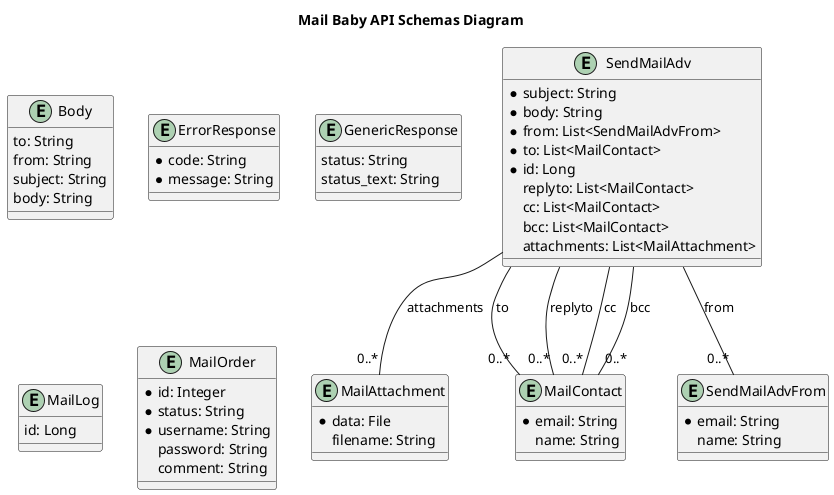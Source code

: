 @startuml

title Mail Baby API Schemas Diagram

entity Body { 
    to: String
    from: String
    subject: String
    body: String
}

entity ErrorResponse { 
    * code: String
    * message: String
}

entity GenericResponse { 
    status: String
    status_text: String
}

entity MailAttachment { 
    * data: File
    filename: String
}

entity MailContact { 
    * email: String
    name: String
}

entity MailLog { 
    id: Long
}

entity MailOrder { 
    * id: Integer
    * status: String
    * username: String
    password: String
    comment: String
}

entity SendMailAdv { 
    * subject: String
    * body: String
    * from: List<SendMailAdvFrom>
    * to: List<MailContact>
    * id: Long
    replyto: List<MailContact>
    cc: List<MailContact>
    bcc: List<MailContact>
    attachments: List<MailAttachment>
}

entity SendMailAdvFrom { 
    * email: String
    name: String
}


SendMailAdv -- "0..*" SendMailAdvFrom : from
SendMailAdv -- "0..*" MailContact : to
SendMailAdv -- "0..*" MailContact : replyto
SendMailAdv -- "0..*" MailContact : cc
SendMailAdv -- "0..*" MailContact : bcc
SendMailAdv -- "0..*" MailAttachment : attachments

@enduml